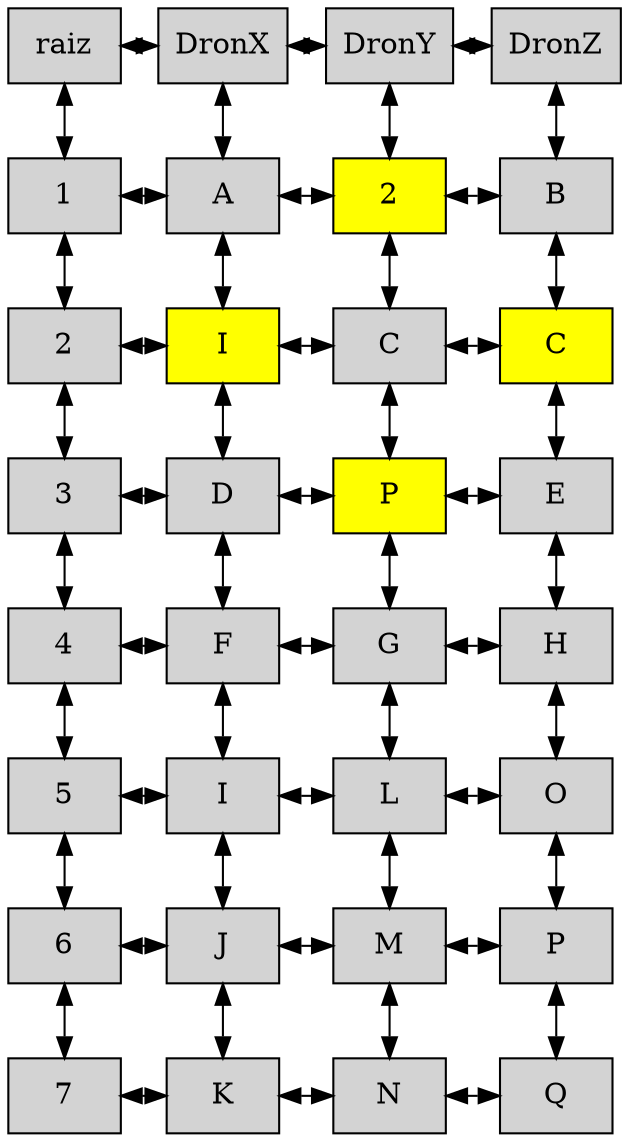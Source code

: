 digraph MatrizCapa{ 
 node[shape=box,style = filled] 
 rankdir = UD; 
 {rank = min; 
nodo00[label="raiz", rankdir=LR, group="0"];
nodo40[label="DronX", rankdir=LR, group="4"];
nodo50[label="DronY", rankdir=LR, group="5"];
nodo60[label="DronZ", rankdir=LR, group="6"];
}
{rank=same;
nodo00[label="raiz",group="0"];
nodo40[label="DronX",group="4"];
nodo50[label="DronY",group="5"];
nodo60[label="DronZ",group="6"];
}
{rank=same;
nodo02[label="1",group="0"];
nodo42[label="A",group="4"];
nodo52[label="2",group="5",fillcolor="yellow"];
nodo62[label="B",group="6"];
}
{rank=same;
nodo03[label="2",group="0"];
nodo43[label="I",group="4",fillcolor="yellow"];
nodo53[label="C",group="5"];
nodo63[label="C",group="6",fillcolor="yellow"];
}
{rank=same;
nodo04[label="3",group="0"];
nodo44[label="D",group="4"];
nodo54[label="P",group="5",fillcolor="yellow"];
nodo64[label="E",group="6"];
}
{rank=same;
nodo05[label="4",group="0"];
nodo45[label="F",group="4"];
nodo55[label="G",group="5"];
nodo65[label="H",group="6"];
}
{rank=same;
nodo06[label="5",group="0"];
nodo46[label="I",group="4"];
nodo56[label="L",group="5"];
nodo66[label="O",group="6"];
}
{rank=same;
nodo07[label="6",group="0"];
nodo47[label="J",group="4"];
nodo57[label="M",group="5"];
nodo67[label="P",group="6"];
}
{rank=same;
nodo08[label="7",group="0"];
nodo48[label="K",group="4"];
nodo58[label="N",group="5"];
nodo68[label="Q",group="6"];
}
nodo00 -> nodo40 [dir = both]; 
nodo40 -> nodo50 [dir = both]; 
nodo50 -> nodo60 [dir = both]; 
nodo02 -> nodo42 [dir = both]; 
nodo42 -> nodo52 [dir = both]; 
nodo52 -> nodo62 [dir = both]; 
nodo03 -> nodo43 [dir = both]; 
nodo43 -> nodo53 [dir = both]; 
nodo53 -> nodo63 [dir = both]; 
nodo04 -> nodo44 [dir = both]; 
nodo44 -> nodo54 [dir = both]; 
nodo54 -> nodo64 [dir = both]; 
nodo05 -> nodo45 [dir = both]; 
nodo45 -> nodo55 [dir = both]; 
nodo55 -> nodo65 [dir = both]; 
nodo06 -> nodo46 [dir = both]; 
nodo46 -> nodo56 [dir = both]; 
nodo56 -> nodo66 [dir = both]; 
nodo07 -> nodo47 [dir = both]; 
nodo47 -> nodo57 [dir = both]; 
nodo57 -> nodo67 [dir = both]; 
nodo08 -> nodo48 [dir = both]; 
nodo48 -> nodo58 [dir = both]; 
nodo58 -> nodo68 [dir = both]; 
nodo00 -> nodo02 [dir = both]; 
nodo02 -> nodo03 [dir = both]; 
nodo03 -> nodo04 [dir = both]; 
nodo04 -> nodo05 [dir = both]; 
nodo05 -> nodo06 [dir = both]; 
nodo06 -> nodo07 [dir = both]; 
nodo07 -> nodo08 [dir = both]; 
nodo40 -> nodo42 [dir = both]; 
nodo42 -> nodo43 [dir = both]; 
nodo43 -> nodo44 [dir = both]; 
nodo44 -> nodo45 [dir = both]; 
nodo45 -> nodo46 [dir = both]; 
nodo46 -> nodo47 [dir = both]; 
nodo47 -> nodo48 [dir = both]; 
nodo50 -> nodo52 [dir = both]; 
nodo52 -> nodo53 [dir = both]; 
nodo53 -> nodo54 [dir = both]; 
nodo54 -> nodo55 [dir = both]; 
nodo55 -> nodo56 [dir = both]; 
nodo56 -> nodo57 [dir = both]; 
nodo57 -> nodo58 [dir = both]; 
nodo60 -> nodo62 [dir = both]; 
nodo62 -> nodo63 [dir = both]; 
nodo63 -> nodo64 [dir = both]; 
nodo64 -> nodo65 [dir = both]; 
nodo65 -> nodo66 [dir = both]; 
nodo66 -> nodo67 [dir = both]; 
nodo67 -> nodo68 [dir = both]; 
}